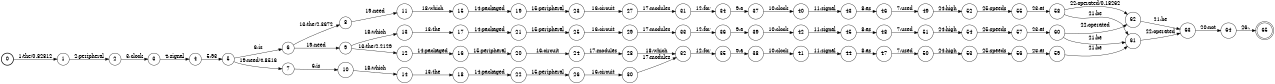 digraph FST {
rankdir = LR;
size = "8.5,11";
label = "";
center = 1;
orientation = Portrait;
ranksep = "0.4";
nodesep = "0.25";
0 [label = "0", shape = circle, style = bold, fontsize = 14]
	0 -> 1 [label = "1:the/0.82812", fontsize = 14];
1 [label = "1", shape = circle, style = solid, fontsize = 14]
	1 -> 2 [label = "2:peripheral", fontsize = 14];
2 [label = "2", shape = circle, style = solid, fontsize = 14]
	2 -> 3 [label = "3:clock", fontsize = 14];
3 [label = "3", shape = circle, style = solid, fontsize = 14]
	3 -> 4 [label = "4:signal", fontsize = 14];
4 [label = "4", shape = circle, style = solid, fontsize = 14]
	4 -> 5 [label = "5:93", fontsize = 14];
5 [label = "5", shape = circle, style = solid, fontsize = 14]
	5 -> 6 [label = "6:is", fontsize = 14];
	5 -> 7 [label = "19:need/4.8516", fontsize = 14];
6 [label = "6", shape = circle, style = solid, fontsize = 14]
	6 -> 8 [label = "13:the/2.3672", fontsize = 14];
	6 -> 9 [label = "19:need", fontsize = 14];
7 [label = "7", shape = circle, style = solid, fontsize = 14]
	7 -> 10 [label = "6:is", fontsize = 14];
8 [label = "8", shape = circle, style = solid, fontsize = 14]
	8 -> 11 [label = "19:need", fontsize = 14];
9 [label = "9", shape = circle, style = solid, fontsize = 14]
	9 -> 12 [label = "13:the/2.2129", fontsize = 14];
	9 -> 13 [label = "18:which", fontsize = 14];
10 [label = "10", shape = circle, style = solid, fontsize = 14]
	10 -> 14 [label = "18:which", fontsize = 14];
11 [label = "11", shape = circle, style = solid, fontsize = 14]
	11 -> 15 [label = "18:which", fontsize = 14];
12 [label = "12", shape = circle, style = solid, fontsize = 14]
	12 -> 16 [label = "14:packaged", fontsize = 14];
13 [label = "13", shape = circle, style = solid, fontsize = 14]
	13 -> 17 [label = "13:the", fontsize = 14];
14 [label = "14", shape = circle, style = solid, fontsize = 14]
	14 -> 18 [label = "13:the", fontsize = 14];
15 [label = "15", shape = circle, style = solid, fontsize = 14]
	15 -> 19 [label = "14:packaged", fontsize = 14];
16 [label = "16", shape = circle, style = solid, fontsize = 14]
	16 -> 20 [label = "15:peripheral", fontsize = 14];
17 [label = "17", shape = circle, style = solid, fontsize = 14]
	17 -> 21 [label = "14:packaged", fontsize = 14];
18 [label = "18", shape = circle, style = solid, fontsize = 14]
	18 -> 22 [label = "14:packaged", fontsize = 14];
19 [label = "19", shape = circle, style = solid, fontsize = 14]
	19 -> 23 [label = "15:peripheral", fontsize = 14];
20 [label = "20", shape = circle, style = solid, fontsize = 14]
	20 -> 24 [label = "16:circuit", fontsize = 14];
21 [label = "21", shape = circle, style = solid, fontsize = 14]
	21 -> 25 [label = "15:peripheral", fontsize = 14];
22 [label = "22", shape = circle, style = solid, fontsize = 14]
	22 -> 26 [label = "15:peripheral", fontsize = 14];
23 [label = "23", shape = circle, style = solid, fontsize = 14]
	23 -> 27 [label = "16:circuit", fontsize = 14];
24 [label = "24", shape = circle, style = solid, fontsize = 14]
	24 -> 28 [label = "17:modules", fontsize = 14];
25 [label = "25", shape = circle, style = solid, fontsize = 14]
	25 -> 29 [label = "16:circuit", fontsize = 14];
26 [label = "26", shape = circle, style = solid, fontsize = 14]
	26 -> 30 [label = "16:circuit", fontsize = 14];
27 [label = "27", shape = circle, style = solid, fontsize = 14]
	27 -> 31 [label = "17:modules", fontsize = 14];
28 [label = "28", shape = circle, style = solid, fontsize = 14]
	28 -> 32 [label = "18:which", fontsize = 14];
29 [label = "29", shape = circle, style = solid, fontsize = 14]
	29 -> 33 [label = "17:modules", fontsize = 14];
30 [label = "30", shape = circle, style = solid, fontsize = 14]
	30 -> 32 [label = "17:modules", fontsize = 14];
31 [label = "31", shape = circle, style = solid, fontsize = 14]
	31 -> 34 [label = "12:for", fontsize = 14];
32 [label = "32", shape = circle, style = solid, fontsize = 14]
	32 -> 35 [label = "12:for", fontsize = 14];
33 [label = "33", shape = circle, style = solid, fontsize = 14]
	33 -> 36 [label = "12:for", fontsize = 14];
34 [label = "34", shape = circle, style = solid, fontsize = 14]
	34 -> 37 [label = "9:a", fontsize = 14];
35 [label = "35", shape = circle, style = solid, fontsize = 14]
	35 -> 38 [label = "9:a", fontsize = 14];
36 [label = "36", shape = circle, style = solid, fontsize = 14]
	36 -> 39 [label = "9:a", fontsize = 14];
37 [label = "37", shape = circle, style = solid, fontsize = 14]
	37 -> 40 [label = "10:clock", fontsize = 14];
38 [label = "38", shape = circle, style = solid, fontsize = 14]
	38 -> 41 [label = "10:clock", fontsize = 14];
39 [label = "39", shape = circle, style = solid, fontsize = 14]
	39 -> 42 [label = "10:clock", fontsize = 14];
40 [label = "40", shape = circle, style = solid, fontsize = 14]
	40 -> 43 [label = "11:signal", fontsize = 14];
41 [label = "41", shape = circle, style = solid, fontsize = 14]
	41 -> 44 [label = "11:signal", fontsize = 14];
42 [label = "42", shape = circle, style = solid, fontsize = 14]
	42 -> 45 [label = "11:signal", fontsize = 14];
43 [label = "43", shape = circle, style = solid, fontsize = 14]
	43 -> 46 [label = "8:as", fontsize = 14];
44 [label = "44", shape = circle, style = solid, fontsize = 14]
	44 -> 47 [label = "8:as", fontsize = 14];
45 [label = "45", shape = circle, style = solid, fontsize = 14]
	45 -> 48 [label = "8:as", fontsize = 14];
46 [label = "46", shape = circle, style = solid, fontsize = 14]
	46 -> 49 [label = "7:used", fontsize = 14];
47 [label = "47", shape = circle, style = solid, fontsize = 14]
	47 -> 50 [label = "7:used", fontsize = 14];
48 [label = "48", shape = circle, style = solid, fontsize = 14]
	48 -> 51 [label = "7:used", fontsize = 14];
49 [label = "49", shape = circle, style = solid, fontsize = 14]
	49 -> 52 [label = "24:high", fontsize = 14];
50 [label = "50", shape = circle, style = solid, fontsize = 14]
	50 -> 53 [label = "24:high", fontsize = 14];
51 [label = "51", shape = circle, style = solid, fontsize = 14]
	51 -> 54 [label = "24:high", fontsize = 14];
52 [label = "52", shape = circle, style = solid, fontsize = 14]
	52 -> 55 [label = "25:speeds", fontsize = 14];
53 [label = "53", shape = circle, style = solid, fontsize = 14]
	53 -> 56 [label = "25:speeds", fontsize = 14];
54 [label = "54", shape = circle, style = solid, fontsize = 14]
	54 -> 57 [label = "25:speeds", fontsize = 14];
55 [label = "55", shape = circle, style = solid, fontsize = 14]
	55 -> 58 [label = "23:at", fontsize = 14];
56 [label = "56", shape = circle, style = solid, fontsize = 14]
	56 -> 59 [label = "23:at", fontsize = 14];
57 [label = "57", shape = circle, style = solid, fontsize = 14]
	57 -> 60 [label = "23:at", fontsize = 14];
58 [label = "58", shape = circle, style = solid, fontsize = 14]
	58 -> 61 [label = "21:be", fontsize = 14];
	58 -> 62 [label = "22:operated/0.18262", fontsize = 14];
59 [label = "59", shape = circle, style = solid, fontsize = 14]
	59 -> 61 [label = "21:be", fontsize = 14];
60 [label = "60", shape = circle, style = solid, fontsize = 14]
	60 -> 61 [label = "21:be", fontsize = 14];
	60 -> 62 [label = "22:operated", fontsize = 14];
61 [label = "61", shape = circle, style = solid, fontsize = 14]
	61 -> 63 [label = "22:operated", fontsize = 14];
62 [label = "62", shape = circle, style = solid, fontsize = 14]
	62 -> 63 [label = "21:be", fontsize = 14];
63 [label = "63", shape = circle, style = solid, fontsize = 14]
	63 -> 64 [label = "20:not", fontsize = 14];
64 [label = "64", shape = circle, style = solid, fontsize = 14]
	64 -> 65 [label = "26:.", fontsize = 14];
65 [label = "65", shape = doublecircle, style = solid, fontsize = 14]
}
